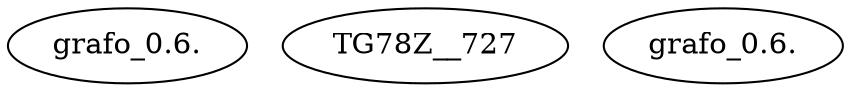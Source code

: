 strict graph  {
"./MALWR/familia_2/grafo_0.6.png" [label="grafo_0.6."];
"./MALWR/familia_2/TG78Z__727A6800991EEAD454E53E8AF164A99C" [label=TG78Z__727];
"./MALWR/familia_2/grafo_0.6.dot" [label="grafo_0.6."];
}
